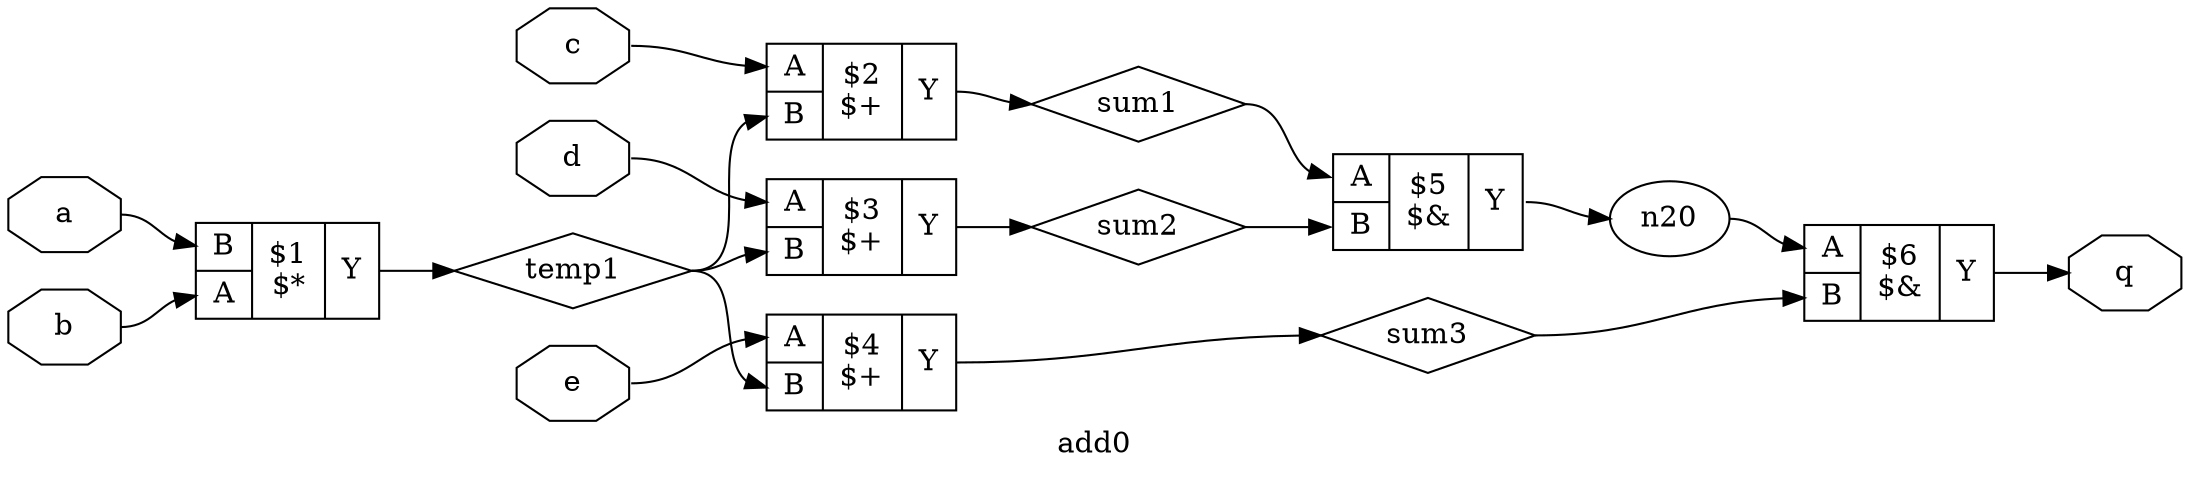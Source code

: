 digraph "add0" {
label="add0";
rankdir="LR";
remincross=true;
n2 [ shape=octagon, label="a"];
n3 [ shape=octagon, label="b"];
n4 [ shape=octagon, label="c"];
n5 [ shape=octagon, label="d"];
n6 [ shape=octagon, label="e"];
n7 [ shape=octagon, label="q"];
n8 [ shape=diamond, label="sum1"];
n9 [ shape=diamond, label="sum2"];
n10 [ shape=diamond, label="sum3"];
n11 [ shape=diamond, label="temp1"];
c15 [ shape=record, label="{{<p12> B|<p13> A}|$1\n$*|{<p14> Y}}", ];
n2:e -> c15:p12:w;
n3:e -> c15:p13:w;
c15:p14:e -> n11:w;
c16 [ shape=record, label="{{<p13> A|<p12> B}|$2\n$+|{<p14> Y}}", ];
n4:e -> c16:p13:w;
c16:p14:e -> n8:w;
n11:e -> c16:p12:w;
c17 [ shape=record, label="{{<p13> A|<p12> B}|$3\n$+|{<p14> Y}}", ];
n5:e -> c17:p13:w;
c17:p14:e -> n9:w;
n11:e -> c17:p12:w;
c18 [ shape=record, label="{{<p13> A|<p12> B}|$4\n$+|{<p14> Y}}", ];
n6:e -> c18:p13:w;
c18:p14:e -> n10:w;
n11:e -> c18:p12:w;
c19 [ shape=record, label="{{<p13> A|<p12> B}|$5\n$&|{<p14> Y}}", ];
n8:e -> c19:p13:w;
c19:p14:e -> n20:w;
n9:e -> c19:p12:w;
c21 [ shape=record, label="{{<p13> A|<p12> B}|$6\n$&|{<p14> Y}}", ];
c21:p14:e -> n7:w;
n20:e -> c21:p13:w;
n10:e -> c21:p12:w;
}
